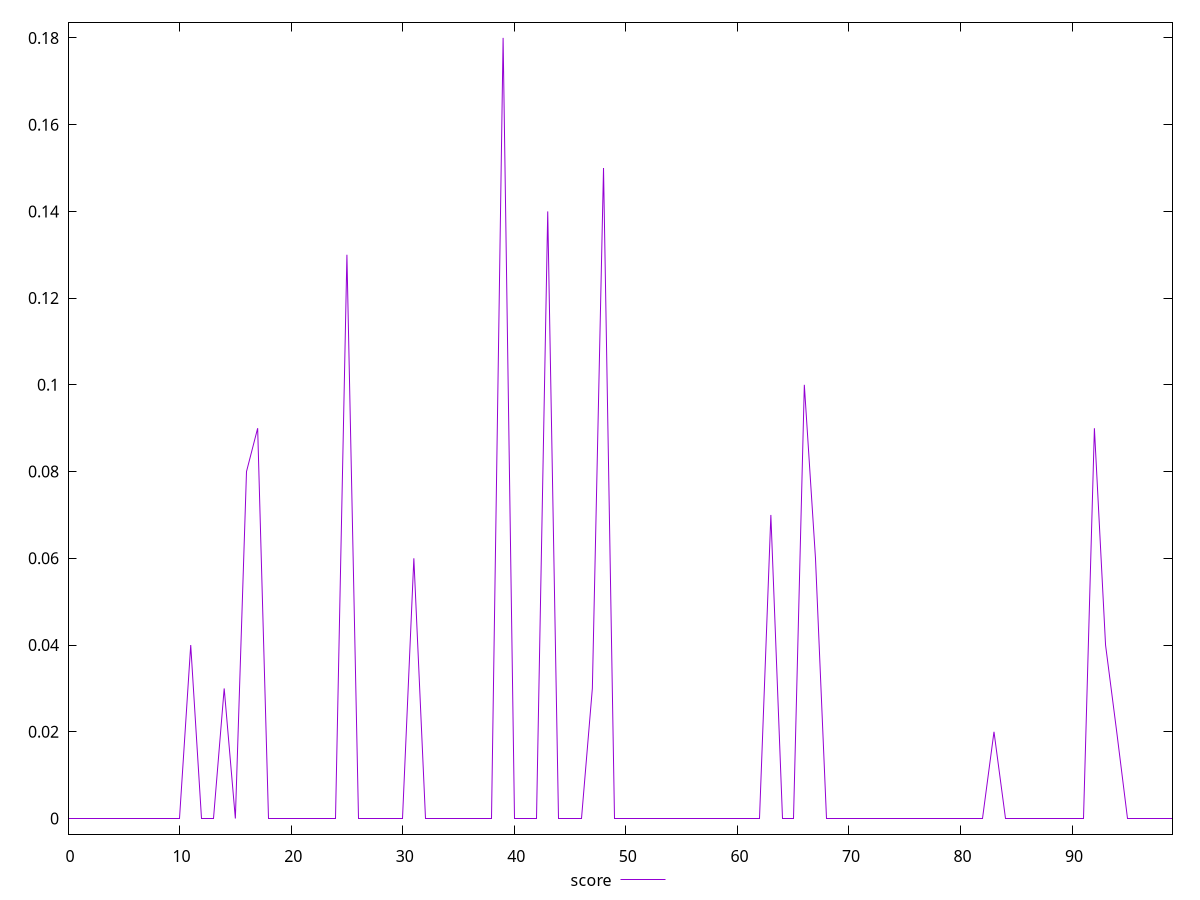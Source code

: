 reset

$score <<EOF
0 0
1 0
2 0
3 0
4 0
5 0
6 0
7 0
8 0
9 0
10 0
11 0.04
12 0
13 0
14 0.03
15 0
16 0.08
17 0.09
18 0
19 0
20 0
21 0
22 0
23 0
24 0
25 0.13
26 0
27 0
28 0
29 0
30 0
31 0.06
32 0
33 0
34 0
35 0
36 0
37 0
38 0
39 0.18
40 0
41 0
42 0
43 0.14
44 0
45 0
46 0
47 0.03
48 0.15
49 0
50 0
51 0
52 0
53 0
54 0
55 0
56 0
57 0
58 0
59 0
60 0
61 0
62 0
63 0.07
64 0
65 0
66 0.1
67 0.06
68 0
69 0
70 0
71 0
72 0
73 0
74 0
75 0
76 0
77 0
78 0
79 0
80 0
81 0
82 0
83 0.02
84 0
85 0
86 0
87 0
88 0
89 0
90 0
91 0
92 0.09
93 0.04
94 0.02
95 0
96 0
97 0
98 0
99 0
EOF

set key outside below
set xrange [0:99]
set yrange [-0.0036:0.18359999999999999]
set trange [-0.0036:0.18359999999999999]
set terminal svg size 640, 500 enhanced background rgb 'white'
set output "report_00013_2021-02-09T12-04-24.940Z/uses-text-compression/samples/pages/score/values.svg"

plot $score title "score" with line

reset
